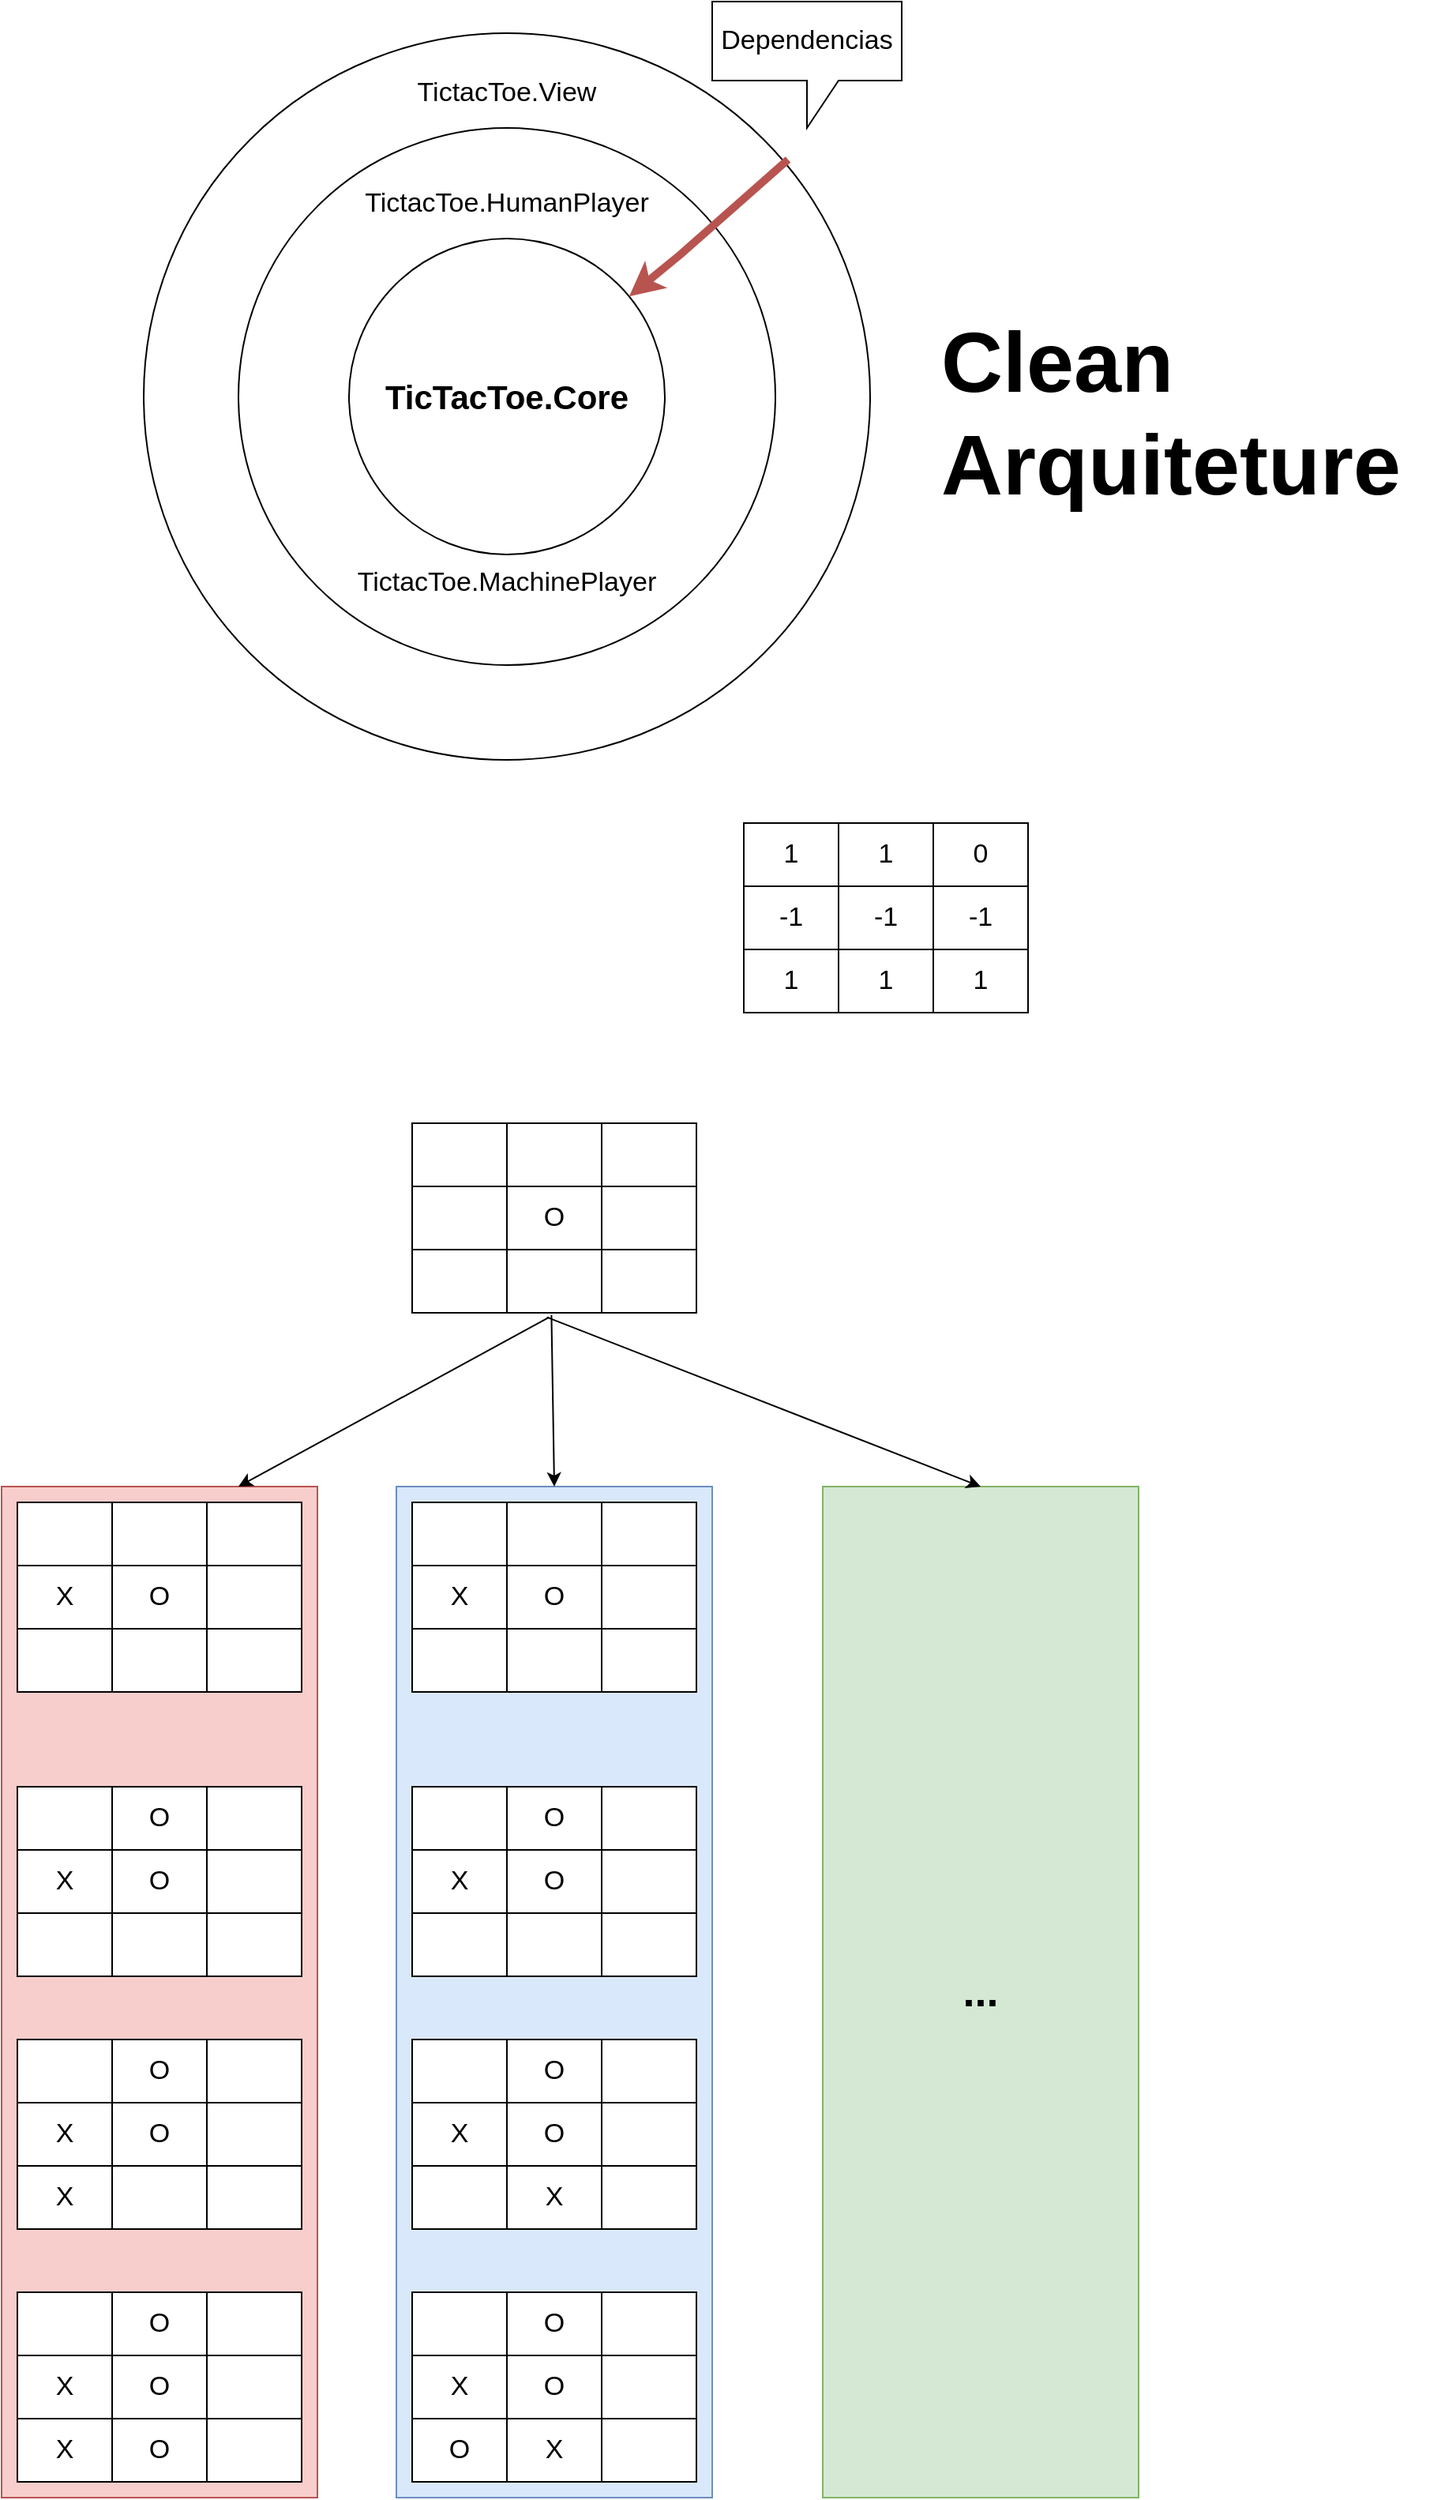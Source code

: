 <mxfile version="18.0.6" type="device"><diagram name="Page-1" id="10a91c8b-09ff-31b1-d368-03940ed4cc9e"><mxGraphModel dx="867" dy="553" grid="1" gridSize="10" guides="1" tooltips="1" connect="1" arrows="1" fold="1" page="1" pageScale="1" pageWidth="1100" pageHeight="850" background="none" math="0" shadow="0"><root><mxCell id="0"/><mxCell id="1" parent="0"/><mxCell id="QidSEQGSm27ssylz8QgG-129" value="" style="rounded=0;whiteSpace=wrap;html=1;fontSize=17;fillColor=#dae8fc;strokeColor=#6c8ebf;" parent="1" vertex="1"><mxGeometry x="320" y="1090" width="200" height="640" as="geometry"/></mxCell><mxCell id="QidSEQGSm27ssylz8QgG-128" value="" style="rounded=0;whiteSpace=wrap;html=1;fontSize=17;fillColor=#f8cecc;strokeColor=#b85450;" parent="1" vertex="1"><mxGeometry x="70" y="1090" width="200" height="640" as="geometry"/></mxCell><mxCell id="QidSEQGSm27ssylz8QgG-2" value="" style="ellipse;whiteSpace=wrap;html=1;aspect=fixed;" parent="1" vertex="1"><mxGeometry x="160" y="170" width="460" height="460" as="geometry"/></mxCell><mxCell id="QidSEQGSm27ssylz8QgG-3" value="" style="ellipse;whiteSpace=wrap;html=1;aspect=fixed;" parent="1" vertex="1"><mxGeometry x="220" y="230" width="340" height="340" as="geometry"/></mxCell><mxCell id="QidSEQGSm27ssylz8QgG-4" value="&lt;font style=&quot;font-size: 21px;&quot;&gt;&lt;b&gt;TicTacToe.Core&lt;/b&gt;&lt;/font&gt;" style="ellipse;whiteSpace=wrap;html=1;aspect=fixed;" parent="1" vertex="1"><mxGeometry x="290" y="300" width="200" height="200" as="geometry"/></mxCell><mxCell id="QidSEQGSm27ssylz8QgG-5" value="&lt;font style=&quot;font-size: 17px;&quot;&gt;TictacToe.HumanPlayer&lt;/font&gt;" style="text;html=1;strokeColor=none;fillColor=none;align=center;verticalAlign=middle;whiteSpace=wrap;rounded=0;fontSize=21;" parent="1" vertex="1"><mxGeometry x="270" y="260" width="240" height="30" as="geometry"/></mxCell><mxCell id="QidSEQGSm27ssylz8QgG-6" value="&lt;font style=&quot;font-size: 17px;&quot;&gt;TictacToe.MachinePlayer&lt;/font&gt;" style="text;html=1;strokeColor=none;fillColor=none;align=center;verticalAlign=middle;whiteSpace=wrap;rounded=0;fontSize=21;" parent="1" vertex="1"><mxGeometry x="270" y="500" width="240" height="30" as="geometry"/></mxCell><mxCell id="QidSEQGSm27ssylz8QgG-7" value="&lt;font style=&quot;font-size: 17px;&quot;&gt;TictacToe.View&lt;/font&gt;" style="text;html=1;strokeColor=none;fillColor=none;align=center;verticalAlign=middle;whiteSpace=wrap;rounded=0;fontSize=21;" parent="1" vertex="1"><mxGeometry x="270" y="190" width="240" height="30" as="geometry"/></mxCell><mxCell id="QidSEQGSm27ssylz8QgG-8" value="" style="endArrow=classic;html=1;rounded=0;fontSize=17;exitX=0.887;exitY=0.174;exitDx=0;exitDy=0;exitPerimeter=0;fillColor=#f8cecc;strokeColor=#b85450;strokeWidth=5;" parent="1" source="QidSEQGSm27ssylz8QgG-2" target="QidSEQGSm27ssylz8QgG-4" edge="1"><mxGeometry width="50" height="50" relative="1" as="geometry"><mxPoint x="420" y="350" as="sourcePoint"/><mxPoint x="470" y="300" as="targetPoint"/><Array as="points"><mxPoint x="500" y="310"/></Array></mxGeometry></mxCell><mxCell id="QidSEQGSm27ssylz8QgG-9" value="Dependencias" style="shape=callout;whiteSpace=wrap;html=1;perimeter=calloutPerimeter;fontSize=17;" parent="1" vertex="1"><mxGeometry x="520" y="150" width="120" height="80" as="geometry"/></mxCell><mxCell id="QidSEQGSm27ssylz8QgG-11" value="" style="shape=table;html=1;whiteSpace=wrap;startSize=0;container=1;collapsible=0;childLayout=tableLayout;fontSize=17;" parent="1" vertex="1"><mxGeometry x="330" y="860" width="180" height="120" as="geometry"/></mxCell><mxCell id="QidSEQGSm27ssylz8QgG-12" value="" style="shape=tableRow;horizontal=0;startSize=0;swimlaneHead=0;swimlaneBody=0;top=0;left=0;bottom=0;right=0;collapsible=0;dropTarget=0;fillColor=none;points=[[0,0.5],[1,0.5]];portConstraint=eastwest;fontSize=17;" parent="QidSEQGSm27ssylz8QgG-11" vertex="1"><mxGeometry width="180" height="40" as="geometry"/></mxCell><mxCell id="QidSEQGSm27ssylz8QgG-13" value="" style="shape=partialRectangle;html=1;whiteSpace=wrap;connectable=0;fillColor=none;top=0;left=0;bottom=0;right=0;overflow=hidden;fontSize=17;" parent="QidSEQGSm27ssylz8QgG-12" vertex="1"><mxGeometry width="60" height="40" as="geometry"><mxRectangle width="60" height="40" as="alternateBounds"/></mxGeometry></mxCell><mxCell id="QidSEQGSm27ssylz8QgG-14" value="" style="shape=partialRectangle;html=1;whiteSpace=wrap;connectable=0;fillColor=none;top=0;left=0;bottom=0;right=0;overflow=hidden;fontSize=17;" parent="QidSEQGSm27ssylz8QgG-12" vertex="1"><mxGeometry x="60" width="60" height="40" as="geometry"><mxRectangle width="60" height="40" as="alternateBounds"/></mxGeometry></mxCell><mxCell id="QidSEQGSm27ssylz8QgG-15" value="" style="shape=partialRectangle;html=1;whiteSpace=wrap;connectable=0;fillColor=none;top=0;left=0;bottom=0;right=0;overflow=hidden;fontSize=17;" parent="QidSEQGSm27ssylz8QgG-12" vertex="1"><mxGeometry x="120" width="60" height="40" as="geometry"><mxRectangle width="60" height="40" as="alternateBounds"/></mxGeometry></mxCell><mxCell id="QidSEQGSm27ssylz8QgG-16" value="" style="shape=tableRow;horizontal=0;startSize=0;swimlaneHead=0;swimlaneBody=0;top=0;left=0;bottom=0;right=0;collapsible=0;dropTarget=0;fillColor=none;points=[[0,0.5],[1,0.5]];portConstraint=eastwest;fontSize=17;" parent="QidSEQGSm27ssylz8QgG-11" vertex="1"><mxGeometry y="40" width="180" height="40" as="geometry"/></mxCell><mxCell id="QidSEQGSm27ssylz8QgG-17" value="" style="shape=partialRectangle;html=1;whiteSpace=wrap;connectable=0;fillColor=none;top=0;left=0;bottom=0;right=0;overflow=hidden;fontSize=17;" parent="QidSEQGSm27ssylz8QgG-16" vertex="1"><mxGeometry width="60" height="40" as="geometry"><mxRectangle width="60" height="40" as="alternateBounds"/></mxGeometry></mxCell><mxCell id="QidSEQGSm27ssylz8QgG-18" value="O" style="shape=partialRectangle;html=1;whiteSpace=wrap;connectable=0;fillColor=none;top=0;left=0;bottom=0;right=0;overflow=hidden;fontSize=17;" parent="QidSEQGSm27ssylz8QgG-16" vertex="1"><mxGeometry x="60" width="60" height="40" as="geometry"><mxRectangle width="60" height="40" as="alternateBounds"/></mxGeometry></mxCell><mxCell id="QidSEQGSm27ssylz8QgG-19" value="" style="shape=partialRectangle;html=1;whiteSpace=wrap;connectable=0;fillColor=none;top=0;left=0;bottom=0;right=0;overflow=hidden;fontSize=17;" parent="QidSEQGSm27ssylz8QgG-16" vertex="1"><mxGeometry x="120" width="60" height="40" as="geometry"><mxRectangle width="60" height="40" as="alternateBounds"/></mxGeometry></mxCell><mxCell id="QidSEQGSm27ssylz8QgG-20" value="" style="shape=tableRow;horizontal=0;startSize=0;swimlaneHead=0;swimlaneBody=0;top=0;left=0;bottom=0;right=0;collapsible=0;dropTarget=0;fillColor=none;points=[[0,0.5],[1,0.5]];portConstraint=eastwest;fontSize=17;" parent="QidSEQGSm27ssylz8QgG-11" vertex="1"><mxGeometry y="80" width="180" height="40" as="geometry"/></mxCell><mxCell id="QidSEQGSm27ssylz8QgG-21" value="" style="shape=partialRectangle;html=1;whiteSpace=wrap;connectable=0;fillColor=none;top=0;left=0;bottom=0;right=0;overflow=hidden;fontSize=17;" parent="QidSEQGSm27ssylz8QgG-20" vertex="1"><mxGeometry width="60" height="40" as="geometry"><mxRectangle width="60" height="40" as="alternateBounds"/></mxGeometry></mxCell><mxCell id="QidSEQGSm27ssylz8QgG-22" value="" style="shape=partialRectangle;html=1;whiteSpace=wrap;connectable=0;fillColor=none;top=0;left=0;bottom=0;right=0;overflow=hidden;fontSize=17;" parent="QidSEQGSm27ssylz8QgG-20" vertex="1"><mxGeometry x="60" width="60" height="40" as="geometry"><mxRectangle width="60" height="40" as="alternateBounds"/></mxGeometry></mxCell><mxCell id="QidSEQGSm27ssylz8QgG-23" value="" style="shape=partialRectangle;html=1;whiteSpace=wrap;connectable=0;fillColor=none;top=0;left=0;bottom=0;right=0;overflow=hidden;pointerEvents=1;fontSize=17;" parent="QidSEQGSm27ssylz8QgG-20" vertex="1"><mxGeometry x="120" width="60" height="40" as="geometry"><mxRectangle width="60" height="40" as="alternateBounds"/></mxGeometry></mxCell><mxCell id="QidSEQGSm27ssylz8QgG-24" value="" style="shape=table;html=1;whiteSpace=wrap;startSize=0;container=1;collapsible=0;childLayout=tableLayout;fontSize=17;" parent="1" vertex="1"><mxGeometry x="80" y="1100" width="180" height="120" as="geometry"/></mxCell><mxCell id="QidSEQGSm27ssylz8QgG-25" value="" style="shape=tableRow;horizontal=0;startSize=0;swimlaneHead=0;swimlaneBody=0;top=0;left=0;bottom=0;right=0;collapsible=0;dropTarget=0;fillColor=none;points=[[0,0.5],[1,0.5]];portConstraint=eastwest;fontSize=17;" parent="QidSEQGSm27ssylz8QgG-24" vertex="1"><mxGeometry width="180" height="40" as="geometry"/></mxCell><mxCell id="QidSEQGSm27ssylz8QgG-26" value="" style="shape=partialRectangle;html=1;whiteSpace=wrap;connectable=0;fillColor=none;top=0;left=0;bottom=0;right=0;overflow=hidden;fontSize=17;" parent="QidSEQGSm27ssylz8QgG-25" vertex="1"><mxGeometry width="60" height="40" as="geometry"><mxRectangle width="60" height="40" as="alternateBounds"/></mxGeometry></mxCell><mxCell id="QidSEQGSm27ssylz8QgG-27" value="" style="shape=partialRectangle;html=1;whiteSpace=wrap;connectable=0;fillColor=none;top=0;left=0;bottom=0;right=0;overflow=hidden;fontSize=17;" parent="QidSEQGSm27ssylz8QgG-25" vertex="1"><mxGeometry x="60" width="60" height="40" as="geometry"><mxRectangle width="60" height="40" as="alternateBounds"/></mxGeometry></mxCell><mxCell id="QidSEQGSm27ssylz8QgG-28" value="" style="shape=partialRectangle;html=1;whiteSpace=wrap;connectable=0;fillColor=none;top=0;left=0;bottom=0;right=0;overflow=hidden;fontSize=17;" parent="QidSEQGSm27ssylz8QgG-25" vertex="1"><mxGeometry x="120" width="60" height="40" as="geometry"><mxRectangle width="60" height="40" as="alternateBounds"/></mxGeometry></mxCell><mxCell id="QidSEQGSm27ssylz8QgG-29" value="" style="shape=tableRow;horizontal=0;startSize=0;swimlaneHead=0;swimlaneBody=0;top=0;left=0;bottom=0;right=0;collapsible=0;dropTarget=0;fillColor=none;points=[[0,0.5],[1,0.5]];portConstraint=eastwest;fontSize=17;" parent="QidSEQGSm27ssylz8QgG-24" vertex="1"><mxGeometry y="40" width="180" height="40" as="geometry"/></mxCell><mxCell id="QidSEQGSm27ssylz8QgG-30" value="X" style="shape=partialRectangle;html=1;whiteSpace=wrap;connectable=0;fillColor=none;top=0;left=0;bottom=0;right=0;overflow=hidden;fontSize=17;" parent="QidSEQGSm27ssylz8QgG-29" vertex="1"><mxGeometry width="60" height="40" as="geometry"><mxRectangle width="60" height="40" as="alternateBounds"/></mxGeometry></mxCell><mxCell id="QidSEQGSm27ssylz8QgG-31" value="O" style="shape=partialRectangle;html=1;whiteSpace=wrap;connectable=0;fillColor=none;top=0;left=0;bottom=0;right=0;overflow=hidden;fontSize=17;" parent="QidSEQGSm27ssylz8QgG-29" vertex="1"><mxGeometry x="60" width="60" height="40" as="geometry"><mxRectangle width="60" height="40" as="alternateBounds"/></mxGeometry></mxCell><mxCell id="QidSEQGSm27ssylz8QgG-32" value="" style="shape=partialRectangle;html=1;whiteSpace=wrap;connectable=0;fillColor=none;top=0;left=0;bottom=0;right=0;overflow=hidden;fontSize=17;" parent="QidSEQGSm27ssylz8QgG-29" vertex="1"><mxGeometry x="120" width="60" height="40" as="geometry"><mxRectangle width="60" height="40" as="alternateBounds"/></mxGeometry></mxCell><mxCell id="QidSEQGSm27ssylz8QgG-33" value="" style="shape=tableRow;horizontal=0;startSize=0;swimlaneHead=0;swimlaneBody=0;top=0;left=0;bottom=0;right=0;collapsible=0;dropTarget=0;fillColor=none;points=[[0,0.5],[1,0.5]];portConstraint=eastwest;fontSize=17;" parent="QidSEQGSm27ssylz8QgG-24" vertex="1"><mxGeometry y="80" width="180" height="40" as="geometry"/></mxCell><mxCell id="QidSEQGSm27ssylz8QgG-34" value="" style="shape=partialRectangle;html=1;whiteSpace=wrap;connectable=0;fillColor=none;top=0;left=0;bottom=0;right=0;overflow=hidden;fontSize=17;" parent="QidSEQGSm27ssylz8QgG-33" vertex="1"><mxGeometry width="60" height="40" as="geometry"><mxRectangle width="60" height="40" as="alternateBounds"/></mxGeometry></mxCell><mxCell id="QidSEQGSm27ssylz8QgG-35" value="" style="shape=partialRectangle;html=1;whiteSpace=wrap;connectable=0;fillColor=none;top=0;left=0;bottom=0;right=0;overflow=hidden;fontSize=17;" parent="QidSEQGSm27ssylz8QgG-33" vertex="1"><mxGeometry x="60" width="60" height="40" as="geometry"><mxRectangle width="60" height="40" as="alternateBounds"/></mxGeometry></mxCell><mxCell id="QidSEQGSm27ssylz8QgG-36" value="" style="shape=partialRectangle;html=1;whiteSpace=wrap;connectable=0;fillColor=none;top=0;left=0;bottom=0;right=0;overflow=hidden;pointerEvents=1;fontSize=17;" parent="QidSEQGSm27ssylz8QgG-33" vertex="1"><mxGeometry x="120" width="60" height="40" as="geometry"><mxRectangle width="60" height="40" as="alternateBounds"/></mxGeometry></mxCell><mxCell id="QidSEQGSm27ssylz8QgG-37" value="" style="shape=table;html=1;whiteSpace=wrap;startSize=0;container=1;collapsible=0;childLayout=tableLayout;fontSize=17;" parent="1" vertex="1"><mxGeometry x="80" y="1280" width="180" height="120.0" as="geometry"/></mxCell><mxCell id="QidSEQGSm27ssylz8QgG-38" value="" style="shape=tableRow;horizontal=0;startSize=0;swimlaneHead=0;swimlaneBody=0;top=0;left=0;bottom=0;right=0;collapsible=0;dropTarget=0;fillColor=none;points=[[0,0.5],[1,0.5]];portConstraint=eastwest;fontSize=17;" parent="QidSEQGSm27ssylz8QgG-37" vertex="1"><mxGeometry width="180" height="40" as="geometry"/></mxCell><mxCell id="QidSEQGSm27ssylz8QgG-39" value="" style="shape=partialRectangle;html=1;whiteSpace=wrap;connectable=0;fillColor=none;top=0;left=0;bottom=0;right=0;overflow=hidden;fontSize=17;" parent="QidSEQGSm27ssylz8QgG-38" vertex="1"><mxGeometry width="60" height="40" as="geometry"><mxRectangle width="60" height="40" as="alternateBounds"/></mxGeometry></mxCell><mxCell id="QidSEQGSm27ssylz8QgG-40" value="O" style="shape=partialRectangle;html=1;whiteSpace=wrap;connectable=0;fillColor=none;top=0;left=0;bottom=0;right=0;overflow=hidden;fontSize=17;" parent="QidSEQGSm27ssylz8QgG-38" vertex="1"><mxGeometry x="60" width="60" height="40" as="geometry"><mxRectangle width="60" height="40" as="alternateBounds"/></mxGeometry></mxCell><mxCell id="QidSEQGSm27ssylz8QgG-41" value="" style="shape=partialRectangle;html=1;whiteSpace=wrap;connectable=0;fillColor=none;top=0;left=0;bottom=0;right=0;overflow=hidden;fontSize=17;" parent="QidSEQGSm27ssylz8QgG-38" vertex="1"><mxGeometry x="120" width="60" height="40" as="geometry"><mxRectangle width="60" height="40" as="alternateBounds"/></mxGeometry></mxCell><mxCell id="QidSEQGSm27ssylz8QgG-42" value="" style="shape=tableRow;horizontal=0;startSize=0;swimlaneHead=0;swimlaneBody=0;top=0;left=0;bottom=0;right=0;collapsible=0;dropTarget=0;fillColor=none;points=[[0,0.5],[1,0.5]];portConstraint=eastwest;fontSize=17;" parent="QidSEQGSm27ssylz8QgG-37" vertex="1"><mxGeometry y="40" width="180" height="40" as="geometry"/></mxCell><mxCell id="QidSEQGSm27ssylz8QgG-43" value="X" style="shape=partialRectangle;html=1;whiteSpace=wrap;connectable=0;fillColor=none;top=0;left=0;bottom=0;right=0;overflow=hidden;fontSize=17;" parent="QidSEQGSm27ssylz8QgG-42" vertex="1"><mxGeometry width="60" height="40" as="geometry"><mxRectangle width="60" height="40" as="alternateBounds"/></mxGeometry></mxCell><mxCell id="QidSEQGSm27ssylz8QgG-44" value="O" style="shape=partialRectangle;html=1;whiteSpace=wrap;connectable=0;fillColor=none;top=0;left=0;bottom=0;right=0;overflow=hidden;fontSize=17;" parent="QidSEQGSm27ssylz8QgG-42" vertex="1"><mxGeometry x="60" width="60" height="40" as="geometry"><mxRectangle width="60" height="40" as="alternateBounds"/></mxGeometry></mxCell><mxCell id="QidSEQGSm27ssylz8QgG-45" value="" style="shape=partialRectangle;html=1;whiteSpace=wrap;connectable=0;fillColor=none;top=0;left=0;bottom=0;right=0;overflow=hidden;fontSize=17;" parent="QidSEQGSm27ssylz8QgG-42" vertex="1"><mxGeometry x="120" width="60" height="40" as="geometry"><mxRectangle width="60" height="40" as="alternateBounds"/></mxGeometry></mxCell><mxCell id="QidSEQGSm27ssylz8QgG-46" value="" style="shape=tableRow;horizontal=0;startSize=0;swimlaneHead=0;swimlaneBody=0;top=0;left=0;bottom=0;right=0;collapsible=0;dropTarget=0;fillColor=none;points=[[0,0.5],[1,0.5]];portConstraint=eastwest;fontSize=17;" parent="QidSEQGSm27ssylz8QgG-37" vertex="1"><mxGeometry y="80" width="180" height="40" as="geometry"/></mxCell><mxCell id="QidSEQGSm27ssylz8QgG-47" value="" style="shape=partialRectangle;html=1;whiteSpace=wrap;connectable=0;fillColor=none;top=0;left=0;bottom=0;right=0;overflow=hidden;fontSize=17;" parent="QidSEQGSm27ssylz8QgG-46" vertex="1"><mxGeometry width="60" height="40" as="geometry"><mxRectangle width="60" height="40" as="alternateBounds"/></mxGeometry></mxCell><mxCell id="QidSEQGSm27ssylz8QgG-48" value="" style="shape=partialRectangle;html=1;whiteSpace=wrap;connectable=0;fillColor=none;top=0;left=0;bottom=0;right=0;overflow=hidden;fontSize=17;" parent="QidSEQGSm27ssylz8QgG-46" vertex="1"><mxGeometry x="60" width="60" height="40" as="geometry"><mxRectangle width="60" height="40" as="alternateBounds"/></mxGeometry></mxCell><mxCell id="QidSEQGSm27ssylz8QgG-49" value="" style="shape=partialRectangle;html=1;whiteSpace=wrap;connectable=0;fillColor=none;top=0;left=0;bottom=0;right=0;overflow=hidden;pointerEvents=1;fontSize=17;" parent="QidSEQGSm27ssylz8QgG-46" vertex="1"><mxGeometry x="120" width="60" height="40" as="geometry"><mxRectangle width="60" height="40" as="alternateBounds"/></mxGeometry></mxCell><mxCell id="QidSEQGSm27ssylz8QgG-50" value="" style="shape=table;html=1;whiteSpace=wrap;startSize=0;container=1;collapsible=0;childLayout=tableLayout;fontSize=17;" parent="1" vertex="1"><mxGeometry x="80" y="1440" width="180" height="120.0" as="geometry"/></mxCell><mxCell id="QidSEQGSm27ssylz8QgG-51" value="" style="shape=tableRow;horizontal=0;startSize=0;swimlaneHead=0;swimlaneBody=0;top=0;left=0;bottom=0;right=0;collapsible=0;dropTarget=0;fillColor=none;points=[[0,0.5],[1,0.5]];portConstraint=eastwest;fontSize=17;" parent="QidSEQGSm27ssylz8QgG-50" vertex="1"><mxGeometry width="180" height="40" as="geometry"/></mxCell><mxCell id="QidSEQGSm27ssylz8QgG-52" value="" style="shape=partialRectangle;html=1;whiteSpace=wrap;connectable=0;fillColor=none;top=0;left=0;bottom=0;right=0;overflow=hidden;fontSize=17;" parent="QidSEQGSm27ssylz8QgG-51" vertex="1"><mxGeometry width="60" height="40" as="geometry"><mxRectangle width="60" height="40" as="alternateBounds"/></mxGeometry></mxCell><mxCell id="QidSEQGSm27ssylz8QgG-53" value="O" style="shape=partialRectangle;html=1;whiteSpace=wrap;connectable=0;fillColor=none;top=0;left=0;bottom=0;right=0;overflow=hidden;fontSize=17;" parent="QidSEQGSm27ssylz8QgG-51" vertex="1"><mxGeometry x="60" width="60" height="40" as="geometry"><mxRectangle width="60" height="40" as="alternateBounds"/></mxGeometry></mxCell><mxCell id="QidSEQGSm27ssylz8QgG-54" value="" style="shape=partialRectangle;html=1;whiteSpace=wrap;connectable=0;fillColor=none;top=0;left=0;bottom=0;right=0;overflow=hidden;fontSize=17;" parent="QidSEQGSm27ssylz8QgG-51" vertex="1"><mxGeometry x="120" width="60" height="40" as="geometry"><mxRectangle width="60" height="40" as="alternateBounds"/></mxGeometry></mxCell><mxCell id="QidSEQGSm27ssylz8QgG-55" value="" style="shape=tableRow;horizontal=0;startSize=0;swimlaneHead=0;swimlaneBody=0;top=0;left=0;bottom=0;right=0;collapsible=0;dropTarget=0;fillColor=none;points=[[0,0.5],[1,0.5]];portConstraint=eastwest;fontSize=17;" parent="QidSEQGSm27ssylz8QgG-50" vertex="1"><mxGeometry y="40" width="180" height="40" as="geometry"/></mxCell><mxCell id="QidSEQGSm27ssylz8QgG-56" value="X" style="shape=partialRectangle;html=1;whiteSpace=wrap;connectable=0;fillColor=none;top=0;left=0;bottom=0;right=0;overflow=hidden;fontSize=17;" parent="QidSEQGSm27ssylz8QgG-55" vertex="1"><mxGeometry width="60" height="40" as="geometry"><mxRectangle width="60" height="40" as="alternateBounds"/></mxGeometry></mxCell><mxCell id="QidSEQGSm27ssylz8QgG-57" value="O" style="shape=partialRectangle;html=1;whiteSpace=wrap;connectable=0;fillColor=none;top=0;left=0;bottom=0;right=0;overflow=hidden;fontSize=17;" parent="QidSEQGSm27ssylz8QgG-55" vertex="1"><mxGeometry x="60" width="60" height="40" as="geometry"><mxRectangle width="60" height="40" as="alternateBounds"/></mxGeometry></mxCell><mxCell id="QidSEQGSm27ssylz8QgG-58" value="" style="shape=partialRectangle;html=1;whiteSpace=wrap;connectable=0;fillColor=none;top=0;left=0;bottom=0;right=0;overflow=hidden;fontSize=17;" parent="QidSEQGSm27ssylz8QgG-55" vertex="1"><mxGeometry x="120" width="60" height="40" as="geometry"><mxRectangle width="60" height="40" as="alternateBounds"/></mxGeometry></mxCell><mxCell id="QidSEQGSm27ssylz8QgG-59" value="" style="shape=tableRow;horizontal=0;startSize=0;swimlaneHead=0;swimlaneBody=0;top=0;left=0;bottom=0;right=0;collapsible=0;dropTarget=0;fillColor=none;points=[[0,0.5],[1,0.5]];portConstraint=eastwest;fontSize=17;" parent="QidSEQGSm27ssylz8QgG-50" vertex="1"><mxGeometry y="80" width="180" height="40" as="geometry"/></mxCell><mxCell id="QidSEQGSm27ssylz8QgG-60" value="X" style="shape=partialRectangle;html=1;whiteSpace=wrap;connectable=0;fillColor=none;top=0;left=0;bottom=0;right=0;overflow=hidden;fontSize=17;" parent="QidSEQGSm27ssylz8QgG-59" vertex="1"><mxGeometry width="60" height="40" as="geometry"><mxRectangle width="60" height="40" as="alternateBounds"/></mxGeometry></mxCell><mxCell id="QidSEQGSm27ssylz8QgG-61" value="" style="shape=partialRectangle;html=1;whiteSpace=wrap;connectable=0;fillColor=none;top=0;left=0;bottom=0;right=0;overflow=hidden;fontSize=17;" parent="QidSEQGSm27ssylz8QgG-59" vertex="1"><mxGeometry x="60" width="60" height="40" as="geometry"><mxRectangle width="60" height="40" as="alternateBounds"/></mxGeometry></mxCell><mxCell id="QidSEQGSm27ssylz8QgG-62" value="" style="shape=partialRectangle;html=1;whiteSpace=wrap;connectable=0;fillColor=none;top=0;left=0;bottom=0;right=0;overflow=hidden;pointerEvents=1;fontSize=17;" parent="QidSEQGSm27ssylz8QgG-59" vertex="1"><mxGeometry x="120" width="60" height="40" as="geometry"><mxRectangle width="60" height="40" as="alternateBounds"/></mxGeometry></mxCell><mxCell id="QidSEQGSm27ssylz8QgG-63" value="" style="shape=table;html=1;whiteSpace=wrap;startSize=0;container=1;collapsible=0;childLayout=tableLayout;fontSize=17;" parent="1" vertex="1"><mxGeometry x="80" y="1600" width="180" height="120.0" as="geometry"/></mxCell><mxCell id="QidSEQGSm27ssylz8QgG-64" value="" style="shape=tableRow;horizontal=0;startSize=0;swimlaneHead=0;swimlaneBody=0;top=0;left=0;bottom=0;right=0;collapsible=0;dropTarget=0;fillColor=none;points=[[0,0.5],[1,0.5]];portConstraint=eastwest;fontSize=17;" parent="QidSEQGSm27ssylz8QgG-63" vertex="1"><mxGeometry width="180" height="40" as="geometry"/></mxCell><mxCell id="QidSEQGSm27ssylz8QgG-65" value="" style="shape=partialRectangle;html=1;whiteSpace=wrap;connectable=0;fillColor=none;top=0;left=0;bottom=0;right=0;overflow=hidden;fontSize=17;" parent="QidSEQGSm27ssylz8QgG-64" vertex="1"><mxGeometry width="60" height="40" as="geometry"><mxRectangle width="60" height="40" as="alternateBounds"/></mxGeometry></mxCell><mxCell id="QidSEQGSm27ssylz8QgG-66" value="O" style="shape=partialRectangle;html=1;whiteSpace=wrap;connectable=0;fillColor=none;top=0;left=0;bottom=0;right=0;overflow=hidden;fontSize=17;" parent="QidSEQGSm27ssylz8QgG-64" vertex="1"><mxGeometry x="60" width="60" height="40" as="geometry"><mxRectangle width="60" height="40" as="alternateBounds"/></mxGeometry></mxCell><mxCell id="QidSEQGSm27ssylz8QgG-67" value="" style="shape=partialRectangle;html=1;whiteSpace=wrap;connectable=0;fillColor=none;top=0;left=0;bottom=0;right=0;overflow=hidden;fontSize=17;" parent="QidSEQGSm27ssylz8QgG-64" vertex="1"><mxGeometry x="120" width="60" height="40" as="geometry"><mxRectangle width="60" height="40" as="alternateBounds"/></mxGeometry></mxCell><mxCell id="QidSEQGSm27ssylz8QgG-68" value="" style="shape=tableRow;horizontal=0;startSize=0;swimlaneHead=0;swimlaneBody=0;top=0;left=0;bottom=0;right=0;collapsible=0;dropTarget=0;fillColor=none;points=[[0,0.5],[1,0.5]];portConstraint=eastwest;fontSize=17;" parent="QidSEQGSm27ssylz8QgG-63" vertex="1"><mxGeometry y="40" width="180" height="40" as="geometry"/></mxCell><mxCell id="QidSEQGSm27ssylz8QgG-69" value="X" style="shape=partialRectangle;html=1;whiteSpace=wrap;connectable=0;fillColor=none;top=0;left=0;bottom=0;right=0;overflow=hidden;fontSize=17;" parent="QidSEQGSm27ssylz8QgG-68" vertex="1"><mxGeometry width="60" height="40" as="geometry"><mxRectangle width="60" height="40" as="alternateBounds"/></mxGeometry></mxCell><mxCell id="QidSEQGSm27ssylz8QgG-70" value="O" style="shape=partialRectangle;html=1;whiteSpace=wrap;connectable=0;fillColor=none;top=0;left=0;bottom=0;right=0;overflow=hidden;fontSize=17;" parent="QidSEQGSm27ssylz8QgG-68" vertex="1"><mxGeometry x="60" width="60" height="40" as="geometry"><mxRectangle width="60" height="40" as="alternateBounds"/></mxGeometry></mxCell><mxCell id="QidSEQGSm27ssylz8QgG-71" value="" style="shape=partialRectangle;html=1;whiteSpace=wrap;connectable=0;fillColor=none;top=0;left=0;bottom=0;right=0;overflow=hidden;fontSize=17;" parent="QidSEQGSm27ssylz8QgG-68" vertex="1"><mxGeometry x="120" width="60" height="40" as="geometry"><mxRectangle width="60" height="40" as="alternateBounds"/></mxGeometry></mxCell><mxCell id="QidSEQGSm27ssylz8QgG-72" value="" style="shape=tableRow;horizontal=0;startSize=0;swimlaneHead=0;swimlaneBody=0;top=0;left=0;bottom=0;right=0;collapsible=0;dropTarget=0;fillColor=none;points=[[0,0.5],[1,0.5]];portConstraint=eastwest;fontSize=17;" parent="QidSEQGSm27ssylz8QgG-63" vertex="1"><mxGeometry y="80" width="180" height="40" as="geometry"/></mxCell><mxCell id="QidSEQGSm27ssylz8QgG-73" value="X" style="shape=partialRectangle;html=1;whiteSpace=wrap;connectable=0;fillColor=none;top=0;left=0;bottom=0;right=0;overflow=hidden;fontSize=17;" parent="QidSEQGSm27ssylz8QgG-72" vertex="1"><mxGeometry width="60" height="40" as="geometry"><mxRectangle width="60" height="40" as="alternateBounds"/></mxGeometry></mxCell><mxCell id="QidSEQGSm27ssylz8QgG-74" value="O" style="shape=partialRectangle;html=1;whiteSpace=wrap;connectable=0;fillColor=none;top=0;left=0;bottom=0;right=0;overflow=hidden;fontSize=17;" parent="QidSEQGSm27ssylz8QgG-72" vertex="1"><mxGeometry x="60" width="60" height="40" as="geometry"><mxRectangle width="60" height="40" as="alternateBounds"/></mxGeometry></mxCell><mxCell id="QidSEQGSm27ssylz8QgG-75" value="" style="shape=partialRectangle;html=1;whiteSpace=wrap;connectable=0;fillColor=none;top=0;left=0;bottom=0;right=0;overflow=hidden;pointerEvents=1;fontSize=17;" parent="QidSEQGSm27ssylz8QgG-72" vertex="1"><mxGeometry x="120" width="60" height="40" as="geometry"><mxRectangle width="60" height="40" as="alternateBounds"/></mxGeometry></mxCell><mxCell id="QidSEQGSm27ssylz8QgG-76" value="" style="shape=table;html=1;whiteSpace=wrap;startSize=0;container=1;collapsible=0;childLayout=tableLayout;fontSize=17;" parent="1" vertex="1"><mxGeometry x="330" y="1100" width="180" height="120" as="geometry"/></mxCell><mxCell id="QidSEQGSm27ssylz8QgG-77" value="" style="shape=tableRow;horizontal=0;startSize=0;swimlaneHead=0;swimlaneBody=0;top=0;left=0;bottom=0;right=0;collapsible=0;dropTarget=0;fillColor=none;points=[[0,0.5],[1,0.5]];portConstraint=eastwest;fontSize=17;" parent="QidSEQGSm27ssylz8QgG-76" vertex="1"><mxGeometry width="180" height="40" as="geometry"/></mxCell><mxCell id="QidSEQGSm27ssylz8QgG-78" value="" style="shape=partialRectangle;html=1;whiteSpace=wrap;connectable=0;fillColor=none;top=0;left=0;bottom=0;right=0;overflow=hidden;fontSize=17;" parent="QidSEQGSm27ssylz8QgG-77" vertex="1"><mxGeometry width="60" height="40" as="geometry"><mxRectangle width="60" height="40" as="alternateBounds"/></mxGeometry></mxCell><mxCell id="QidSEQGSm27ssylz8QgG-79" value="" style="shape=partialRectangle;html=1;whiteSpace=wrap;connectable=0;fillColor=none;top=0;left=0;bottom=0;right=0;overflow=hidden;fontSize=17;" parent="QidSEQGSm27ssylz8QgG-77" vertex="1"><mxGeometry x="60" width="60" height="40" as="geometry"><mxRectangle width="60" height="40" as="alternateBounds"/></mxGeometry></mxCell><mxCell id="QidSEQGSm27ssylz8QgG-80" value="" style="shape=partialRectangle;html=1;whiteSpace=wrap;connectable=0;fillColor=none;top=0;left=0;bottom=0;right=0;overflow=hidden;fontSize=17;" parent="QidSEQGSm27ssylz8QgG-77" vertex="1"><mxGeometry x="120" width="60" height="40" as="geometry"><mxRectangle width="60" height="40" as="alternateBounds"/></mxGeometry></mxCell><mxCell id="QidSEQGSm27ssylz8QgG-81" value="" style="shape=tableRow;horizontal=0;startSize=0;swimlaneHead=0;swimlaneBody=0;top=0;left=0;bottom=0;right=0;collapsible=0;dropTarget=0;fillColor=none;points=[[0,0.5],[1,0.5]];portConstraint=eastwest;fontSize=17;" parent="QidSEQGSm27ssylz8QgG-76" vertex="1"><mxGeometry y="40" width="180" height="40" as="geometry"/></mxCell><mxCell id="QidSEQGSm27ssylz8QgG-82" value="X" style="shape=partialRectangle;html=1;whiteSpace=wrap;connectable=0;fillColor=none;top=0;left=0;bottom=0;right=0;overflow=hidden;fontSize=17;" parent="QidSEQGSm27ssylz8QgG-81" vertex="1"><mxGeometry width="60" height="40" as="geometry"><mxRectangle width="60" height="40" as="alternateBounds"/></mxGeometry></mxCell><mxCell id="QidSEQGSm27ssylz8QgG-83" value="O" style="shape=partialRectangle;html=1;whiteSpace=wrap;connectable=0;fillColor=none;top=0;left=0;bottom=0;right=0;overflow=hidden;fontSize=17;" parent="QidSEQGSm27ssylz8QgG-81" vertex="1"><mxGeometry x="60" width="60" height="40" as="geometry"><mxRectangle width="60" height="40" as="alternateBounds"/></mxGeometry></mxCell><mxCell id="QidSEQGSm27ssylz8QgG-84" value="" style="shape=partialRectangle;html=1;whiteSpace=wrap;connectable=0;fillColor=none;top=0;left=0;bottom=0;right=0;overflow=hidden;fontSize=17;" parent="QidSEQGSm27ssylz8QgG-81" vertex="1"><mxGeometry x="120" width="60" height="40" as="geometry"><mxRectangle width="60" height="40" as="alternateBounds"/></mxGeometry></mxCell><mxCell id="QidSEQGSm27ssylz8QgG-85" value="" style="shape=tableRow;horizontal=0;startSize=0;swimlaneHead=0;swimlaneBody=0;top=0;left=0;bottom=0;right=0;collapsible=0;dropTarget=0;fillColor=none;points=[[0,0.5],[1,0.5]];portConstraint=eastwest;fontSize=17;" parent="QidSEQGSm27ssylz8QgG-76" vertex="1"><mxGeometry y="80" width="180" height="40" as="geometry"/></mxCell><mxCell id="QidSEQGSm27ssylz8QgG-86" value="" style="shape=partialRectangle;html=1;whiteSpace=wrap;connectable=0;fillColor=none;top=0;left=0;bottom=0;right=0;overflow=hidden;fontSize=17;" parent="QidSEQGSm27ssylz8QgG-85" vertex="1"><mxGeometry width="60" height="40" as="geometry"><mxRectangle width="60" height="40" as="alternateBounds"/></mxGeometry></mxCell><mxCell id="QidSEQGSm27ssylz8QgG-87" value="" style="shape=partialRectangle;html=1;whiteSpace=wrap;connectable=0;fillColor=none;top=0;left=0;bottom=0;right=0;overflow=hidden;fontSize=17;" parent="QidSEQGSm27ssylz8QgG-85" vertex="1"><mxGeometry x="60" width="60" height="40" as="geometry"><mxRectangle width="60" height="40" as="alternateBounds"/></mxGeometry></mxCell><mxCell id="QidSEQGSm27ssylz8QgG-88" value="" style="shape=partialRectangle;html=1;whiteSpace=wrap;connectable=0;fillColor=none;top=0;left=0;bottom=0;right=0;overflow=hidden;pointerEvents=1;fontSize=17;" parent="QidSEQGSm27ssylz8QgG-85" vertex="1"><mxGeometry x="120" width="60" height="40" as="geometry"><mxRectangle width="60" height="40" as="alternateBounds"/></mxGeometry></mxCell><mxCell id="QidSEQGSm27ssylz8QgG-89" value="" style="shape=table;html=1;whiteSpace=wrap;startSize=0;container=1;collapsible=0;childLayout=tableLayout;fontSize=17;" parent="1" vertex="1"><mxGeometry x="330" y="1280" width="180" height="120.0" as="geometry"/></mxCell><mxCell id="QidSEQGSm27ssylz8QgG-90" value="" style="shape=tableRow;horizontal=0;startSize=0;swimlaneHead=0;swimlaneBody=0;top=0;left=0;bottom=0;right=0;collapsible=0;dropTarget=0;fillColor=none;points=[[0,0.5],[1,0.5]];portConstraint=eastwest;fontSize=17;" parent="QidSEQGSm27ssylz8QgG-89" vertex="1"><mxGeometry width="180" height="40" as="geometry"/></mxCell><mxCell id="QidSEQGSm27ssylz8QgG-91" value="" style="shape=partialRectangle;html=1;whiteSpace=wrap;connectable=0;fillColor=none;top=0;left=0;bottom=0;right=0;overflow=hidden;fontSize=17;" parent="QidSEQGSm27ssylz8QgG-90" vertex="1"><mxGeometry width="60" height="40" as="geometry"><mxRectangle width="60" height="40" as="alternateBounds"/></mxGeometry></mxCell><mxCell id="QidSEQGSm27ssylz8QgG-92" value="O" style="shape=partialRectangle;html=1;whiteSpace=wrap;connectable=0;fillColor=none;top=0;left=0;bottom=0;right=0;overflow=hidden;fontSize=17;" parent="QidSEQGSm27ssylz8QgG-90" vertex="1"><mxGeometry x="60" width="60" height="40" as="geometry"><mxRectangle width="60" height="40" as="alternateBounds"/></mxGeometry></mxCell><mxCell id="QidSEQGSm27ssylz8QgG-93" value="" style="shape=partialRectangle;html=1;whiteSpace=wrap;connectable=0;fillColor=none;top=0;left=0;bottom=0;right=0;overflow=hidden;fontSize=17;" parent="QidSEQGSm27ssylz8QgG-90" vertex="1"><mxGeometry x="120" width="60" height="40" as="geometry"><mxRectangle width="60" height="40" as="alternateBounds"/></mxGeometry></mxCell><mxCell id="QidSEQGSm27ssylz8QgG-94" value="" style="shape=tableRow;horizontal=0;startSize=0;swimlaneHead=0;swimlaneBody=0;top=0;left=0;bottom=0;right=0;collapsible=0;dropTarget=0;fillColor=none;points=[[0,0.5],[1,0.5]];portConstraint=eastwest;fontSize=17;" parent="QidSEQGSm27ssylz8QgG-89" vertex="1"><mxGeometry y="40" width="180" height="40" as="geometry"/></mxCell><mxCell id="QidSEQGSm27ssylz8QgG-95" value="X" style="shape=partialRectangle;html=1;whiteSpace=wrap;connectable=0;fillColor=none;top=0;left=0;bottom=0;right=0;overflow=hidden;fontSize=17;" parent="QidSEQGSm27ssylz8QgG-94" vertex="1"><mxGeometry width="60" height="40" as="geometry"><mxRectangle width="60" height="40" as="alternateBounds"/></mxGeometry></mxCell><mxCell id="QidSEQGSm27ssylz8QgG-96" value="O" style="shape=partialRectangle;html=1;whiteSpace=wrap;connectable=0;fillColor=none;top=0;left=0;bottom=0;right=0;overflow=hidden;fontSize=17;" parent="QidSEQGSm27ssylz8QgG-94" vertex="1"><mxGeometry x="60" width="60" height="40" as="geometry"><mxRectangle width="60" height="40" as="alternateBounds"/></mxGeometry></mxCell><mxCell id="QidSEQGSm27ssylz8QgG-97" value="" style="shape=partialRectangle;html=1;whiteSpace=wrap;connectable=0;fillColor=none;top=0;left=0;bottom=0;right=0;overflow=hidden;fontSize=17;" parent="QidSEQGSm27ssylz8QgG-94" vertex="1"><mxGeometry x="120" width="60" height="40" as="geometry"><mxRectangle width="60" height="40" as="alternateBounds"/></mxGeometry></mxCell><mxCell id="QidSEQGSm27ssylz8QgG-98" value="" style="shape=tableRow;horizontal=0;startSize=0;swimlaneHead=0;swimlaneBody=0;top=0;left=0;bottom=0;right=0;collapsible=0;dropTarget=0;fillColor=none;points=[[0,0.5],[1,0.5]];portConstraint=eastwest;fontSize=17;" parent="QidSEQGSm27ssylz8QgG-89" vertex="1"><mxGeometry y="80" width="180" height="40" as="geometry"/></mxCell><mxCell id="QidSEQGSm27ssylz8QgG-99" value="" style="shape=partialRectangle;html=1;whiteSpace=wrap;connectable=0;fillColor=none;top=0;left=0;bottom=0;right=0;overflow=hidden;fontSize=17;" parent="QidSEQGSm27ssylz8QgG-98" vertex="1"><mxGeometry width="60" height="40" as="geometry"><mxRectangle width="60" height="40" as="alternateBounds"/></mxGeometry></mxCell><mxCell id="QidSEQGSm27ssylz8QgG-100" value="" style="shape=partialRectangle;html=1;whiteSpace=wrap;connectable=0;fillColor=none;top=0;left=0;bottom=0;right=0;overflow=hidden;fontSize=17;" parent="QidSEQGSm27ssylz8QgG-98" vertex="1"><mxGeometry x="60" width="60" height="40" as="geometry"><mxRectangle width="60" height="40" as="alternateBounds"/></mxGeometry></mxCell><mxCell id="QidSEQGSm27ssylz8QgG-101" value="" style="shape=partialRectangle;html=1;whiteSpace=wrap;connectable=0;fillColor=none;top=0;left=0;bottom=0;right=0;overflow=hidden;pointerEvents=1;fontSize=17;" parent="QidSEQGSm27ssylz8QgG-98" vertex="1"><mxGeometry x="120" width="60" height="40" as="geometry"><mxRectangle width="60" height="40" as="alternateBounds"/></mxGeometry></mxCell><mxCell id="QidSEQGSm27ssylz8QgG-102" value="" style="shape=table;html=1;whiteSpace=wrap;startSize=0;container=1;collapsible=0;childLayout=tableLayout;fontSize=17;" parent="1" vertex="1"><mxGeometry x="330" y="1440" width="180" height="120.0" as="geometry"/></mxCell><mxCell id="QidSEQGSm27ssylz8QgG-103" value="" style="shape=tableRow;horizontal=0;startSize=0;swimlaneHead=0;swimlaneBody=0;top=0;left=0;bottom=0;right=0;collapsible=0;dropTarget=0;fillColor=none;points=[[0,0.5],[1,0.5]];portConstraint=eastwest;fontSize=17;" parent="QidSEQGSm27ssylz8QgG-102" vertex="1"><mxGeometry width="180" height="40" as="geometry"/></mxCell><mxCell id="QidSEQGSm27ssylz8QgG-104" value="" style="shape=partialRectangle;html=1;whiteSpace=wrap;connectable=0;fillColor=none;top=0;left=0;bottom=0;right=0;overflow=hidden;fontSize=17;" parent="QidSEQGSm27ssylz8QgG-103" vertex="1"><mxGeometry width="60" height="40" as="geometry"><mxRectangle width="60" height="40" as="alternateBounds"/></mxGeometry></mxCell><mxCell id="QidSEQGSm27ssylz8QgG-105" value="O" style="shape=partialRectangle;html=1;whiteSpace=wrap;connectable=0;fillColor=none;top=0;left=0;bottom=0;right=0;overflow=hidden;fontSize=17;" parent="QidSEQGSm27ssylz8QgG-103" vertex="1"><mxGeometry x="60" width="60" height="40" as="geometry"><mxRectangle width="60" height="40" as="alternateBounds"/></mxGeometry></mxCell><mxCell id="QidSEQGSm27ssylz8QgG-106" value="" style="shape=partialRectangle;html=1;whiteSpace=wrap;connectable=0;fillColor=none;top=0;left=0;bottom=0;right=0;overflow=hidden;fontSize=17;" parent="QidSEQGSm27ssylz8QgG-103" vertex="1"><mxGeometry x="120" width="60" height="40" as="geometry"><mxRectangle width="60" height="40" as="alternateBounds"/></mxGeometry></mxCell><mxCell id="QidSEQGSm27ssylz8QgG-107" value="" style="shape=tableRow;horizontal=0;startSize=0;swimlaneHead=0;swimlaneBody=0;top=0;left=0;bottom=0;right=0;collapsible=0;dropTarget=0;fillColor=none;points=[[0,0.5],[1,0.5]];portConstraint=eastwest;fontSize=17;" parent="QidSEQGSm27ssylz8QgG-102" vertex="1"><mxGeometry y="40" width="180" height="40" as="geometry"/></mxCell><mxCell id="QidSEQGSm27ssylz8QgG-108" value="X" style="shape=partialRectangle;html=1;whiteSpace=wrap;connectable=0;fillColor=none;top=0;left=0;bottom=0;right=0;overflow=hidden;fontSize=17;" parent="QidSEQGSm27ssylz8QgG-107" vertex="1"><mxGeometry width="60" height="40" as="geometry"><mxRectangle width="60" height="40" as="alternateBounds"/></mxGeometry></mxCell><mxCell id="QidSEQGSm27ssylz8QgG-109" value="O" style="shape=partialRectangle;html=1;whiteSpace=wrap;connectable=0;fillColor=none;top=0;left=0;bottom=0;right=0;overflow=hidden;fontSize=17;" parent="QidSEQGSm27ssylz8QgG-107" vertex="1"><mxGeometry x="60" width="60" height="40" as="geometry"><mxRectangle width="60" height="40" as="alternateBounds"/></mxGeometry></mxCell><mxCell id="QidSEQGSm27ssylz8QgG-110" value="" style="shape=partialRectangle;html=1;whiteSpace=wrap;connectable=0;fillColor=none;top=0;left=0;bottom=0;right=0;overflow=hidden;fontSize=17;" parent="QidSEQGSm27ssylz8QgG-107" vertex="1"><mxGeometry x="120" width="60" height="40" as="geometry"><mxRectangle width="60" height="40" as="alternateBounds"/></mxGeometry></mxCell><mxCell id="QidSEQGSm27ssylz8QgG-111" value="" style="shape=tableRow;horizontal=0;startSize=0;swimlaneHead=0;swimlaneBody=0;top=0;left=0;bottom=0;right=0;collapsible=0;dropTarget=0;fillColor=none;points=[[0,0.5],[1,0.5]];portConstraint=eastwest;fontSize=17;" parent="QidSEQGSm27ssylz8QgG-102" vertex="1"><mxGeometry y="80" width="180" height="40" as="geometry"/></mxCell><mxCell id="QidSEQGSm27ssylz8QgG-112" value="" style="shape=partialRectangle;html=1;whiteSpace=wrap;connectable=0;fillColor=none;top=0;left=0;bottom=0;right=0;overflow=hidden;fontSize=17;" parent="QidSEQGSm27ssylz8QgG-111" vertex="1"><mxGeometry width="60" height="40" as="geometry"><mxRectangle width="60" height="40" as="alternateBounds"/></mxGeometry></mxCell><mxCell id="QidSEQGSm27ssylz8QgG-113" value="X" style="shape=partialRectangle;html=1;whiteSpace=wrap;connectable=0;fillColor=none;top=0;left=0;bottom=0;right=0;overflow=hidden;fontSize=17;" parent="QidSEQGSm27ssylz8QgG-111" vertex="1"><mxGeometry x="60" width="60" height="40" as="geometry"><mxRectangle width="60" height="40" as="alternateBounds"/></mxGeometry></mxCell><mxCell id="QidSEQGSm27ssylz8QgG-114" value="" style="shape=partialRectangle;html=1;whiteSpace=wrap;connectable=0;fillColor=none;top=0;left=0;bottom=0;right=0;overflow=hidden;pointerEvents=1;fontSize=17;" parent="QidSEQGSm27ssylz8QgG-111" vertex="1"><mxGeometry x="120" width="60" height="40" as="geometry"><mxRectangle width="60" height="40" as="alternateBounds"/></mxGeometry></mxCell><mxCell id="QidSEQGSm27ssylz8QgG-115" value="" style="shape=table;html=1;whiteSpace=wrap;startSize=0;container=1;collapsible=0;childLayout=tableLayout;fontSize=17;" parent="1" vertex="1"><mxGeometry x="330" y="1600" width="180" height="120.0" as="geometry"/></mxCell><mxCell id="QidSEQGSm27ssylz8QgG-116" value="" style="shape=tableRow;horizontal=0;startSize=0;swimlaneHead=0;swimlaneBody=0;top=0;left=0;bottom=0;right=0;collapsible=0;dropTarget=0;fillColor=none;points=[[0,0.5],[1,0.5]];portConstraint=eastwest;fontSize=17;" parent="QidSEQGSm27ssylz8QgG-115" vertex="1"><mxGeometry width="180" height="40" as="geometry"/></mxCell><mxCell id="QidSEQGSm27ssylz8QgG-117" value="" style="shape=partialRectangle;html=1;whiteSpace=wrap;connectable=0;fillColor=none;top=0;left=0;bottom=0;right=0;overflow=hidden;fontSize=17;" parent="QidSEQGSm27ssylz8QgG-116" vertex="1"><mxGeometry width="60" height="40" as="geometry"><mxRectangle width="60" height="40" as="alternateBounds"/></mxGeometry></mxCell><mxCell id="QidSEQGSm27ssylz8QgG-118" value="O" style="shape=partialRectangle;html=1;whiteSpace=wrap;connectable=0;fillColor=none;top=0;left=0;bottom=0;right=0;overflow=hidden;fontSize=17;" parent="QidSEQGSm27ssylz8QgG-116" vertex="1"><mxGeometry x="60" width="60" height="40" as="geometry"><mxRectangle width="60" height="40" as="alternateBounds"/></mxGeometry></mxCell><mxCell id="QidSEQGSm27ssylz8QgG-119" value="" style="shape=partialRectangle;html=1;whiteSpace=wrap;connectable=0;fillColor=none;top=0;left=0;bottom=0;right=0;overflow=hidden;fontSize=17;" parent="QidSEQGSm27ssylz8QgG-116" vertex="1"><mxGeometry x="120" width="60" height="40" as="geometry"><mxRectangle width="60" height="40" as="alternateBounds"/></mxGeometry></mxCell><mxCell id="QidSEQGSm27ssylz8QgG-120" value="" style="shape=tableRow;horizontal=0;startSize=0;swimlaneHead=0;swimlaneBody=0;top=0;left=0;bottom=0;right=0;collapsible=0;dropTarget=0;fillColor=none;points=[[0,0.5],[1,0.5]];portConstraint=eastwest;fontSize=17;" parent="QidSEQGSm27ssylz8QgG-115" vertex="1"><mxGeometry y="40" width="180" height="40" as="geometry"/></mxCell><mxCell id="QidSEQGSm27ssylz8QgG-121" value="X" style="shape=partialRectangle;html=1;whiteSpace=wrap;connectable=0;fillColor=none;top=0;left=0;bottom=0;right=0;overflow=hidden;fontSize=17;" parent="QidSEQGSm27ssylz8QgG-120" vertex="1"><mxGeometry width="60" height="40" as="geometry"><mxRectangle width="60" height="40" as="alternateBounds"/></mxGeometry></mxCell><mxCell id="QidSEQGSm27ssylz8QgG-122" value="O" style="shape=partialRectangle;html=1;whiteSpace=wrap;connectable=0;fillColor=none;top=0;left=0;bottom=0;right=0;overflow=hidden;fontSize=17;" parent="QidSEQGSm27ssylz8QgG-120" vertex="1"><mxGeometry x="60" width="60" height="40" as="geometry"><mxRectangle width="60" height="40" as="alternateBounds"/></mxGeometry></mxCell><mxCell id="QidSEQGSm27ssylz8QgG-123" value="" style="shape=partialRectangle;html=1;whiteSpace=wrap;connectable=0;fillColor=none;top=0;left=0;bottom=0;right=0;overflow=hidden;fontSize=17;" parent="QidSEQGSm27ssylz8QgG-120" vertex="1"><mxGeometry x="120" width="60" height="40" as="geometry"><mxRectangle width="60" height="40" as="alternateBounds"/></mxGeometry></mxCell><mxCell id="QidSEQGSm27ssylz8QgG-124" value="" style="shape=tableRow;horizontal=0;startSize=0;swimlaneHead=0;swimlaneBody=0;top=0;left=0;bottom=0;right=0;collapsible=0;dropTarget=0;fillColor=none;points=[[0,0.5],[1,0.5]];portConstraint=eastwest;fontSize=17;" parent="QidSEQGSm27ssylz8QgG-115" vertex="1"><mxGeometry y="80" width="180" height="40" as="geometry"/></mxCell><mxCell id="QidSEQGSm27ssylz8QgG-125" value="O" style="shape=partialRectangle;html=1;whiteSpace=wrap;connectable=0;fillColor=none;top=0;left=0;bottom=0;right=0;overflow=hidden;fontSize=17;" parent="QidSEQGSm27ssylz8QgG-124" vertex="1"><mxGeometry width="60" height="40" as="geometry"><mxRectangle width="60" height="40" as="alternateBounds"/></mxGeometry></mxCell><mxCell id="QidSEQGSm27ssylz8QgG-126" value="X" style="shape=partialRectangle;html=1;whiteSpace=wrap;connectable=0;fillColor=none;top=0;left=0;bottom=0;right=0;overflow=hidden;fontSize=17;" parent="QidSEQGSm27ssylz8QgG-124" vertex="1"><mxGeometry x="60" width="60" height="40" as="geometry"><mxRectangle width="60" height="40" as="alternateBounds"/></mxGeometry></mxCell><mxCell id="QidSEQGSm27ssylz8QgG-127" value="" style="shape=partialRectangle;html=1;whiteSpace=wrap;connectable=0;fillColor=none;top=0;left=0;bottom=0;right=0;overflow=hidden;pointerEvents=1;fontSize=17;" parent="QidSEQGSm27ssylz8QgG-124" vertex="1"><mxGeometry x="120" width="60" height="40" as="geometry"><mxRectangle width="60" height="40" as="alternateBounds"/></mxGeometry></mxCell><mxCell id="QidSEQGSm27ssylz8QgG-130" value="&lt;font style=&quot;font-size: 27px;&quot;&gt;&lt;b&gt;...&lt;/b&gt;&lt;/font&gt;" style="rounded=0;whiteSpace=wrap;html=1;fontSize=17;fillColor=#d5e8d4;strokeColor=#82b366;" parent="1" vertex="1"><mxGeometry x="590" y="1090" width="200" height="640" as="geometry"/></mxCell><mxCell id="QidSEQGSm27ssylz8QgG-131" value="" style="endArrow=classic;html=1;rounded=0;fontSize=27;strokeWidth=1;entryX=0.75;entryY=0;entryDx=0;entryDy=0;exitX=0.482;exitY=1.071;exitDx=0;exitDy=0;exitPerimeter=0;" parent="1" source="QidSEQGSm27ssylz8QgG-20" target="QidSEQGSm27ssylz8QgG-128" edge="1"><mxGeometry width="50" height="50" relative="1" as="geometry"><mxPoint x="350" y="1010" as="sourcePoint"/><mxPoint x="400" y="960" as="targetPoint"/></mxGeometry></mxCell><mxCell id="QidSEQGSm27ssylz8QgG-132" value="" style="endArrow=classic;html=1;rounded=0;fontSize=27;strokeWidth=1;entryX=0.5;entryY=0;entryDx=0;entryDy=0;exitX=0.49;exitY=1.036;exitDx=0;exitDy=0;exitPerimeter=0;" parent="1" source="QidSEQGSm27ssylz8QgG-20" target="QidSEQGSm27ssylz8QgG-129" edge="1"><mxGeometry width="50" height="50" relative="1" as="geometry"><mxPoint x="430" y="1000" as="sourcePoint"/><mxPoint x="400" y="960" as="targetPoint"/></mxGeometry></mxCell><mxCell id="QidSEQGSm27ssylz8QgG-134" value="" style="endArrow=classic;html=1;rounded=0;fontSize=27;strokeWidth=1;entryX=0.5;entryY=0;entryDx=0;entryDy=0;exitX=0.474;exitY=1.071;exitDx=0;exitDy=0;exitPerimeter=0;" parent="1" source="QidSEQGSm27ssylz8QgG-20" target="QidSEQGSm27ssylz8QgG-130" edge="1"><mxGeometry width="50" height="50" relative="1" as="geometry"><mxPoint x="460" y="1030" as="sourcePoint"/><mxPoint x="400" y="960" as="targetPoint"/></mxGeometry></mxCell><mxCell id="QidSEQGSm27ssylz8QgG-135" value="&lt;h1&gt;Clean Arquiteture&lt;/h1&gt;&lt;div&gt;&lt;br&gt;&lt;/div&gt;" style="text;html=1;strokeColor=none;fillColor=none;spacing=5;spacingTop=-20;whiteSpace=wrap;overflow=hidden;rounded=0;fontSize=27;" parent="1" vertex="1"><mxGeometry x="660" y="320" width="330" height="170" as="geometry"/></mxCell><mxCell id="QidSEQGSm27ssylz8QgG-137" value="" style="shape=table;html=1;whiteSpace=wrap;startSize=0;container=1;collapsible=0;childLayout=tableLayout;fontSize=17;" parent="1" vertex="1"><mxGeometry x="540" y="670" width="180" height="120" as="geometry"/></mxCell><mxCell id="QidSEQGSm27ssylz8QgG-138" value="" style="shape=tableRow;horizontal=0;startSize=0;swimlaneHead=0;swimlaneBody=0;top=0;left=0;bottom=0;right=0;collapsible=0;dropTarget=0;fillColor=none;points=[[0,0.5],[1,0.5]];portConstraint=eastwest;fontSize=17;" parent="QidSEQGSm27ssylz8QgG-137" vertex="1"><mxGeometry width="180" height="40" as="geometry"/></mxCell><mxCell id="QidSEQGSm27ssylz8QgG-139" value="1" style="shape=partialRectangle;html=1;whiteSpace=wrap;connectable=0;fillColor=none;top=0;left=0;bottom=0;right=0;overflow=hidden;fontSize=17;" parent="QidSEQGSm27ssylz8QgG-138" vertex="1"><mxGeometry width="60" height="40" as="geometry"><mxRectangle width="60" height="40" as="alternateBounds"/></mxGeometry></mxCell><mxCell id="QidSEQGSm27ssylz8QgG-140" value="1" style="shape=partialRectangle;html=1;whiteSpace=wrap;connectable=0;fillColor=none;top=0;left=0;bottom=0;right=0;overflow=hidden;fontSize=17;" parent="QidSEQGSm27ssylz8QgG-138" vertex="1"><mxGeometry x="60" width="60" height="40" as="geometry"><mxRectangle width="60" height="40" as="alternateBounds"/></mxGeometry></mxCell><mxCell id="QidSEQGSm27ssylz8QgG-141" value="0" style="shape=partialRectangle;html=1;whiteSpace=wrap;connectable=0;fillColor=none;top=0;left=0;bottom=0;right=0;overflow=hidden;fontSize=17;" parent="QidSEQGSm27ssylz8QgG-138" vertex="1"><mxGeometry x="120" width="60" height="40" as="geometry"><mxRectangle width="60" height="40" as="alternateBounds"/></mxGeometry></mxCell><mxCell id="QidSEQGSm27ssylz8QgG-142" value="" style="shape=tableRow;horizontal=0;startSize=0;swimlaneHead=0;swimlaneBody=0;top=0;left=0;bottom=0;right=0;collapsible=0;dropTarget=0;fillColor=none;points=[[0,0.5],[1,0.5]];portConstraint=eastwest;fontSize=17;" parent="QidSEQGSm27ssylz8QgG-137" vertex="1"><mxGeometry y="40" width="180" height="40" as="geometry"/></mxCell><mxCell id="QidSEQGSm27ssylz8QgG-143" value="-1" style="shape=partialRectangle;html=1;whiteSpace=wrap;connectable=0;fillColor=none;top=0;left=0;bottom=0;right=0;overflow=hidden;fontSize=17;" parent="QidSEQGSm27ssylz8QgG-142" vertex="1"><mxGeometry width="60" height="40" as="geometry"><mxRectangle width="60" height="40" as="alternateBounds"/></mxGeometry></mxCell><mxCell id="QidSEQGSm27ssylz8QgG-144" value="-1" style="shape=partialRectangle;html=1;whiteSpace=wrap;connectable=0;fillColor=none;top=0;left=0;bottom=0;right=0;overflow=hidden;fontSize=17;" parent="QidSEQGSm27ssylz8QgG-142" vertex="1"><mxGeometry x="60" width="60" height="40" as="geometry"><mxRectangle width="60" height="40" as="alternateBounds"/></mxGeometry></mxCell><mxCell id="QidSEQGSm27ssylz8QgG-145" value="-1" style="shape=partialRectangle;html=1;whiteSpace=wrap;connectable=0;fillColor=none;top=0;left=0;bottom=0;right=0;overflow=hidden;fontSize=17;" parent="QidSEQGSm27ssylz8QgG-142" vertex="1"><mxGeometry x="120" width="60" height="40" as="geometry"><mxRectangle width="60" height="40" as="alternateBounds"/></mxGeometry></mxCell><mxCell id="QidSEQGSm27ssylz8QgG-146" value="" style="shape=tableRow;horizontal=0;startSize=0;swimlaneHead=0;swimlaneBody=0;top=0;left=0;bottom=0;right=0;collapsible=0;dropTarget=0;fillColor=none;points=[[0,0.5],[1,0.5]];portConstraint=eastwest;fontSize=17;" parent="QidSEQGSm27ssylz8QgG-137" vertex="1"><mxGeometry y="80" width="180" height="40" as="geometry"/></mxCell><mxCell id="QidSEQGSm27ssylz8QgG-147" value="1" style="shape=partialRectangle;html=1;whiteSpace=wrap;connectable=0;fillColor=none;top=0;left=0;bottom=0;right=0;overflow=hidden;fontSize=17;" parent="QidSEQGSm27ssylz8QgG-146" vertex="1"><mxGeometry width="60" height="40" as="geometry"><mxRectangle width="60" height="40" as="alternateBounds"/></mxGeometry></mxCell><mxCell id="QidSEQGSm27ssylz8QgG-148" value="1" style="shape=partialRectangle;html=1;whiteSpace=wrap;connectable=0;fillColor=none;top=0;left=0;bottom=0;right=0;overflow=hidden;fontSize=17;" parent="QidSEQGSm27ssylz8QgG-146" vertex="1"><mxGeometry x="60" width="60" height="40" as="geometry"><mxRectangle width="60" height="40" as="alternateBounds"/></mxGeometry></mxCell><mxCell id="QidSEQGSm27ssylz8QgG-149" value="1" style="shape=partialRectangle;html=1;whiteSpace=wrap;connectable=0;fillColor=none;top=0;left=0;bottom=0;right=0;overflow=hidden;pointerEvents=1;fontSize=17;" parent="QidSEQGSm27ssylz8QgG-146" vertex="1"><mxGeometry x="120" width="60" height="40" as="geometry"><mxRectangle width="60" height="40" as="alternateBounds"/></mxGeometry></mxCell></root></mxGraphModel></diagram></mxfile>